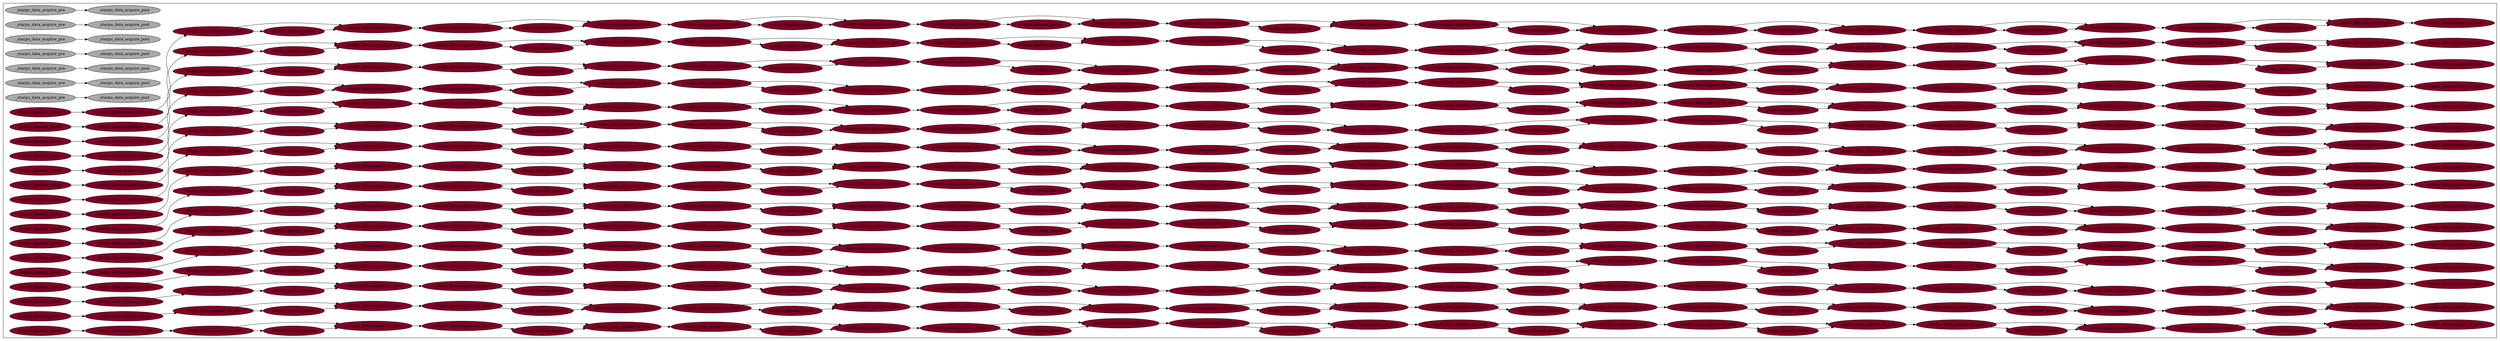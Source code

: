 digraph G {
	color=white
	rankdir=LR;
subgraph cluster_0 {
	color=black;
	 "task_7"->"task_6"
	 "task_7" [ style=filled, label="_starpu_data_acquire_pre", fillcolor="#aaaaaa"]
	 "task_6" [ style=filled, label="_starpu_data_acquire_post", fillcolor="#aaaaaa"]
	 "task_9"->"task_8"
	 "task_9" [ style=filled, label="_starpu_data_acquire_pre", fillcolor="#aaaaaa"]
	 "task_8" [ style=filled, label="_starpu_data_acquire_post", fillcolor="#aaaaaa"]
	 "task_11"->"task_10"
	 "task_11" [ style=filled, label="_starpu_data_acquire_pre", fillcolor="#aaaaaa"]
	 "task_10" [ style=filled, label="_starpu_data_acquire_post", fillcolor="#aaaaaa"]
	 "task_13"->"task_12"
	 "task_13" [ style=filled, label="_starpu_data_acquire_pre", fillcolor="#aaaaaa"]
	 "task_12" [ style=filled, label="_starpu_data_acquire_post", fillcolor="#aaaaaa"]
	 "task_15"->"task_14"
	 "task_15" [ style=filled, label="_starpu_data_acquire_pre", fillcolor="#aaaaaa"]
	 "task_14" [ style=filled, label="_starpu_data_acquire_post", fillcolor="#aaaaaa"]
	 "task_17"->"task_16"
	 "task_17" [ style=filled, label="_starpu_data_acquire_pre", fillcolor="#aaaaaa"]
	 "task_16" [ style=filled, label="_starpu_data_acquire_post", fillcolor="#aaaaaa"]
	 "task_19"->"task_18"
	 "task_19" [ style=filled, label="_starpu_data_acquire_pre", fillcolor="#aaaaaa"]
	 "task_18" [ style=filled, label="_starpu_data_acquire_post", fillcolor="#aaaaaa"]
	 "task_22"->"task_21"
	 "task_20"->"task_22"
	 "task_25"->"task_24"
	 "task_23"->"task_25"
	 "task_28"->"task_27"
	 "task_26"->"task_28"
	 "task_31"->"task_30"
	 "task_29"->"task_31"
	 "task_34"->"task_33"
	 "task_32"->"task_34"
	 "task_37"->"task_36"
	 "task_35"->"task_37"
	 "task_40"->"task_39"
	 "task_38"->"task_40"
	 "task_43"->"task_42"
	 "task_41"->"task_43"
	 "task_46"->"task_45"
	 "task_44"->"task_46"
	 "task_49"->"task_48"
	 "task_47"->"task_49"
	 "task_52"->"task_51"
	 "task_50"->"task_52"
	 "task_55"->"task_54"
	 "task_53"->"task_55"
	 "task_58"->"task_57"
	 "task_56"->"task_58"
	 "task_61"->"task_60"
	 "task_59"->"task_61"
	 "task_64"->"task_63"
	 "task_62"->"task_64"
	 "task_67"->"task_66"
	 "task_65"->"task_67"
	 "task_21" [ style=filled, label="_starpu_data_acquire_cb_post", fillcolor="/ylorrd9/9"]
	 "task_22" [ style=filled, label="_starpu_data_acquire_cb_pre", fillcolor="/ylorrd9/9"]
	 "task_20" [ style=filled, label="starpu_dgemm_gemm", fillcolor="/ylorrd9/9"]
	 "task_24" [ style=filled, label="_starpu_data_acquire_cb_post", fillcolor="/ylorrd9/9"]
	 "task_25" [ style=filled, label="_starpu_data_acquire_cb_pre", fillcolor="/ylorrd9/9"]
	 "task_23" [ style=filled, label="starpu_dgemm_gemm", fillcolor="/ylorrd9/9"]
	 "task_27" [ style=filled, label="_starpu_data_acquire_cb_post", fillcolor="/ylorrd9/9"]
	 "task_28" [ style=filled, label="_starpu_data_acquire_cb_pre", fillcolor="/ylorrd9/9"]
	 "task_26" [ style=filled, label="starpu_dgemm_gemm", fillcolor="/ylorrd9/9"]
	 "task_30" [ style=filled, label="_starpu_data_acquire_cb_post", fillcolor="/ylorrd9/9"]
	 "task_31" [ style=filled, label="_starpu_data_acquire_cb_pre", fillcolor="/ylorrd9/9"]
	 "task_29" [ style=filled, label="starpu_dgemm_gemm", fillcolor="/ylorrd9/9"]
	 "task_33" [ style=filled, label="_starpu_data_acquire_cb_post", fillcolor="/ylorrd9/9"]
	 "task_34" [ style=filled, label="_starpu_data_acquire_cb_pre", fillcolor="/ylorrd9/9"]
	 "task_32" [ style=filled, label="starpu_dgemm_gemm", fillcolor="/ylorrd9/9"]
	 "task_36" [ style=filled, label="_starpu_data_acquire_cb_post", fillcolor="/ylorrd9/9"]
	 "task_37" [ style=filled, label="_starpu_data_acquire_cb_pre", fillcolor="/ylorrd9/9"]
	 "task_35" [ style=filled, label="starpu_dgemm_gemm", fillcolor="/ylorrd9/9"]
	 "task_39" [ style=filled, label="_starpu_data_acquire_cb_post", fillcolor="/ylorrd9/9"]
	 "task_40" [ style=filled, label="_starpu_data_acquire_cb_pre", fillcolor="/ylorrd9/9"]
	 "task_38" [ style=filled, label="starpu_dgemm_gemm", fillcolor="/ylorrd9/9"]
	 "task_42" [ style=filled, label="_starpu_data_acquire_cb_post", fillcolor="/ylorrd9/9"]
	 "task_43" [ style=filled, label="_starpu_data_acquire_cb_pre", fillcolor="/ylorrd9/9"]
	 "task_41" [ style=filled, label="starpu_dgemm_gemm", fillcolor="/ylorrd9/9"]
	 "task_45" [ style=filled, label="_starpu_data_acquire_cb_post", fillcolor="/ylorrd9/9"]
	 "task_46" [ style=filled, label="_starpu_data_acquire_cb_pre", fillcolor="/ylorrd9/9"]
	 "task_44" [ style=filled, label="starpu_dgemm_gemm", fillcolor="/ylorrd9/9"]
	 "task_48" [ style=filled, label="_starpu_data_acquire_cb_post", fillcolor="/ylorrd9/9"]
	 "task_49" [ style=filled, label="_starpu_data_acquire_cb_pre", fillcolor="/ylorrd9/9"]
	 "task_47" [ style=filled, label="starpu_dgemm_gemm", fillcolor="/ylorrd9/9"]
	 "task_51" [ style=filled, label="_starpu_data_acquire_cb_post", fillcolor="/ylorrd9/9"]
	 "task_52" [ style=filled, label="_starpu_data_acquire_cb_pre", fillcolor="/ylorrd9/9"]
	 "task_50" [ style=filled, label="starpu_dgemm_gemm", fillcolor="/ylorrd9/9"]
	 "task_54" [ style=filled, label="_starpu_data_acquire_cb_post", fillcolor="/ylorrd9/9"]
	 "task_55" [ style=filled, label="_starpu_data_acquire_cb_pre", fillcolor="/ylorrd9/9"]
	 "task_53" [ style=filled, label="starpu_dgemm_gemm", fillcolor="/ylorrd9/9"]
	 "task_57" [ style=filled, label="_starpu_data_acquire_cb_post", fillcolor="/ylorrd9/9"]
	 "task_58" [ style=filled, label="_starpu_data_acquire_cb_pre", fillcolor="/ylorrd9/9"]
	 "task_56" [ style=filled, label="starpu_dgemm_gemm", fillcolor="/ylorrd9/9"]
	 "task_60" [ style=filled, label="_starpu_data_acquire_cb_post", fillcolor="/ylorrd9/9"]
	 "task_61" [ style=filled, label="_starpu_data_acquire_cb_pre", fillcolor="/ylorrd9/9"]
	 "task_59" [ style=filled, label="starpu_dgemm_gemm", fillcolor="/ylorrd9/9"]
	 "task_63" [ style=filled, label="_starpu_data_acquire_cb_post", fillcolor="/ylorrd9/9"]
	 "task_64" [ style=filled, label="_starpu_data_acquire_cb_pre", fillcolor="/ylorrd9/9"]
	 "task_62" [ style=filled, label="starpu_dgemm_gemm", fillcolor="/ylorrd9/9"]
	 "task_66" [ style=filled, label="_starpu_data_acquire_cb_post", fillcolor="/ylorrd9/9"]
	 "task_67" [ style=filled, label="_starpu_data_acquire_cb_pre", fillcolor="/ylorrd9/9"]
	 "task_65" [ style=filled, label="starpu_dgemm_gemm", fillcolor="/ylorrd9/9"]
	 "task_21"->"task_68"
	 "task_70"->"task_69"
	 "task_68"->"task_70"
	 "task_21"->"task_70"
	 "task_24"->"task_71"
	 "task_73"->"task_72"
	 "task_71"->"task_73"
	 "task_24"->"task_73"
	 "task_27"->"task_74"
	 "task_76"->"task_75"
	 "task_74"->"task_76"
	 "task_27"->"task_76"
	 "task_30"->"task_77"
	 "task_79"->"task_78"
	 "task_77"->"task_79"
	 "task_30"->"task_79"
	 "task_33"->"task_80"
	 "task_82"->"task_81"
	 "task_80"->"task_82"
	 "task_33"->"task_82"
	 "task_36"->"task_83"
	 "task_85"->"task_84"
	 "task_83"->"task_85"
	 "task_36"->"task_85"
	 "task_39"->"task_86"
	 "task_88"->"task_87"
	 "task_86"->"task_88"
	 "task_39"->"task_88"
	 "task_42"->"task_89"
	 "task_91"->"task_90"
	 "task_89"->"task_91"
	 "task_42"->"task_91"
	 "task_45"->"task_92"
	 "task_94"->"task_93"
	 "task_92"->"task_94"
	 "task_45"->"task_94"
	 "task_48"->"task_95"
	 "task_97"->"task_96"
	 "task_95"->"task_97"
	 "task_48"->"task_97"
	 "task_51"->"task_98"
	 "task_100"->"task_99"
	 "task_98"->"task_100"
	 "task_51"->"task_100"
	 "task_54"->"task_101"
	 "task_103"->"task_102"
	 "task_101"->"task_103"
	 "task_54"->"task_103"
	 "task_57"->"task_104"
	 "task_106"->"task_105"
	 "task_104"->"task_106"
	 "task_57"->"task_106"
	 "task_60"->"task_107"
	 "task_109"->"task_108"
	 "task_107"->"task_109"
	 "task_60"->"task_109"
	 "task_63"->"task_110"
	 "task_112"->"task_111"
	 "task_110"->"task_112"
	 "task_63"->"task_112"
	 "task_66"->"task_113"
	 "task_115"->"task_114"
	 "task_113"->"task_115"
	 "task_66"->"task_115"
	 "task_69" [ style=filled, label="_starpu_data_acquire_cb_post", fillcolor="/ylorrd9/9"]
	 "task_70" [ style=filled, label="_starpu_data_acquire_cb_pre", fillcolor="/ylorrd9/9"]
	 "task_68" [ style=filled, label="starpu_dgemm_gemm", fillcolor="/ylorrd9/9"]
	 "task_72" [ style=filled, label="_starpu_data_acquire_cb_post", fillcolor="/ylorrd9/9"]
	 "task_73" [ style=filled, label="_starpu_data_acquire_cb_pre", fillcolor="/ylorrd9/9"]
	 "task_71" [ style=filled, label="starpu_dgemm_gemm", fillcolor="/ylorrd9/9"]
	 "task_75" [ style=filled, label="_starpu_data_acquire_cb_post", fillcolor="/ylorrd9/9"]
	 "task_76" [ style=filled, label="_starpu_data_acquire_cb_pre", fillcolor="/ylorrd9/9"]
	 "task_74" [ style=filled, label="starpu_dgemm_gemm", fillcolor="/ylorrd9/9"]
	 "task_78" [ style=filled, label="_starpu_data_acquire_cb_post", fillcolor="/ylorrd9/9"]
	 "task_79" [ style=filled, label="_starpu_data_acquire_cb_pre", fillcolor="/ylorrd9/9"]
	 "task_77" [ style=filled, label="starpu_dgemm_gemm", fillcolor="/ylorrd9/9"]
	 "task_81" [ style=filled, label="_starpu_data_acquire_cb_post", fillcolor="/ylorrd9/9"]
	 "task_82" [ style=filled, label="_starpu_data_acquire_cb_pre", fillcolor="/ylorrd9/9"]
	 "task_80" [ style=filled, label="starpu_dgemm_gemm", fillcolor="/ylorrd9/9"]
	 "task_84" [ style=filled, label="_starpu_data_acquire_cb_post", fillcolor="/ylorrd9/9"]
	 "task_85" [ style=filled, label="_starpu_data_acquire_cb_pre", fillcolor="/ylorrd9/9"]
	 "task_83" [ style=filled, label="starpu_dgemm_gemm", fillcolor="/ylorrd9/9"]
	 "task_87" [ style=filled, label="_starpu_data_acquire_cb_post", fillcolor="/ylorrd9/9"]
	 "task_88" [ style=filled, label="_starpu_data_acquire_cb_pre", fillcolor="/ylorrd9/9"]
	 "task_86" [ style=filled, label="starpu_dgemm_gemm", fillcolor="/ylorrd9/9"]
	 "task_90" [ style=filled, label="_starpu_data_acquire_cb_post", fillcolor="/ylorrd9/9"]
	 "task_91" [ style=filled, label="_starpu_data_acquire_cb_pre", fillcolor="/ylorrd9/9"]
	 "task_89" [ style=filled, label="starpu_dgemm_gemm", fillcolor="/ylorrd9/9"]
	 "task_93" [ style=filled, label="_starpu_data_acquire_cb_post", fillcolor="/ylorrd9/9"]
	 "task_94" [ style=filled, label="_starpu_data_acquire_cb_pre", fillcolor="/ylorrd9/9"]
	 "task_92" [ style=filled, label="starpu_dgemm_gemm", fillcolor="/ylorrd9/9"]
	 "task_96" [ style=filled, label="_starpu_data_acquire_cb_post", fillcolor="/ylorrd9/9"]
	 "task_97" [ style=filled, label="_starpu_data_acquire_cb_pre", fillcolor="/ylorrd9/9"]
	 "task_95" [ style=filled, label="starpu_dgemm_gemm", fillcolor="/ylorrd9/9"]
	 "task_99" [ style=filled, label="_starpu_data_acquire_cb_post", fillcolor="/ylorrd9/9"]
	 "task_100" [ style=filled, label="_starpu_data_acquire_cb_pre", fillcolor="/ylorrd9/9"]
	 "task_98" [ style=filled, label="starpu_dgemm_gemm", fillcolor="/ylorrd9/9"]
	 "task_102" [ style=filled, label="_starpu_data_acquire_cb_post", fillcolor="/ylorrd9/9"]
	 "task_103" [ style=filled, label="_starpu_data_acquire_cb_pre", fillcolor="/ylorrd9/9"]
	 "task_101" [ style=filled, label="starpu_dgemm_gemm", fillcolor="/ylorrd9/9"]
	 "task_105" [ style=filled, label="_starpu_data_acquire_cb_post", fillcolor="/ylorrd9/9"]
	 "task_106" [ style=filled, label="_starpu_data_acquire_cb_pre", fillcolor="/ylorrd9/9"]
	 "task_104" [ style=filled, label="starpu_dgemm_gemm", fillcolor="/ylorrd9/9"]
	 "task_108" [ style=filled, label="_starpu_data_acquire_cb_post", fillcolor="/ylorrd9/9"]
	 "task_109" [ style=filled, label="_starpu_data_acquire_cb_pre", fillcolor="/ylorrd9/9"]
	 "task_107" [ style=filled, label="starpu_dgemm_gemm", fillcolor="/ylorrd9/9"]
	 "task_111" [ style=filled, label="_starpu_data_acquire_cb_post", fillcolor="/ylorrd9/9"]
	 "task_112" [ style=filled, label="_starpu_data_acquire_cb_pre", fillcolor="/ylorrd9/9"]
	 "task_110" [ style=filled, label="starpu_dgemm_gemm", fillcolor="/ylorrd9/9"]
	 "task_114" [ style=filled, label="_starpu_data_acquire_cb_post", fillcolor="/ylorrd9/9"]
	 "task_115" [ style=filled, label="_starpu_data_acquire_cb_pre", fillcolor="/ylorrd9/9"]
	 "task_113" [ style=filled, label="starpu_dgemm_gemm", fillcolor="/ylorrd9/9"]
	 "task_69"->"task_116"
	 "task_118"->"task_117"
	 "task_116"->"task_118"
	 "task_69"->"task_118"
	 "task_72"->"task_119"
	 "task_121"->"task_120"
	 "task_119"->"task_121"
	 "task_72"->"task_121"
	 "task_75"->"task_122"
	 "task_124"->"task_123"
	 "task_122"->"task_124"
	 "task_75"->"task_124"
	 "task_78"->"task_125"
	 "task_127"->"task_126"
	 "task_125"->"task_127"
	 "task_78"->"task_127"
	 "task_81"->"task_128"
	 "task_130"->"task_129"
	 "task_128"->"task_130"
	 "task_81"->"task_130"
	 "task_84"->"task_131"
	 "task_133"->"task_132"
	 "task_131"->"task_133"
	 "task_84"->"task_133"
	 "task_87"->"task_134"
	 "task_136"->"task_135"
	 "task_134"->"task_136"
	 "task_87"->"task_136"
	 "task_90"->"task_137"
	 "task_139"->"task_138"
	 "task_137"->"task_139"
	 "task_90"->"task_139"
	 "task_93"->"task_140"
	 "task_142"->"task_141"
	 "task_140"->"task_142"
	 "task_93"->"task_142"
	 "task_96"->"task_143"
	 "task_145"->"task_144"
	 "task_143"->"task_145"
	 "task_96"->"task_145"
	 "task_99"->"task_146"
	 "task_148"->"task_147"
	 "task_146"->"task_148"
	 "task_99"->"task_148"
	 "task_102"->"task_149"
	 "task_151"->"task_150"
	 "task_149"->"task_151"
	 "task_102"->"task_151"
	 "task_105"->"task_152"
	 "task_154"->"task_153"
	 "task_152"->"task_154"
	 "task_105"->"task_154"
	 "task_108"->"task_155"
	 "task_157"->"task_156"
	 "task_155"->"task_157"
	 "task_108"->"task_157"
	 "task_111"->"task_158"
	 "task_160"->"task_159"
	 "task_158"->"task_160"
	 "task_111"->"task_160"
	 "task_114"->"task_161"
	 "task_163"->"task_162"
	 "task_161"->"task_163"
	 "task_114"->"task_163"
	 "task_117" [ style=filled, label="_starpu_data_acquire_cb_post", fillcolor="/ylorrd9/9"]
	 "task_118" [ style=filled, label="_starpu_data_acquire_cb_pre", fillcolor="/ylorrd9/9"]
	 "task_116" [ style=filled, label="starpu_dgemm_gemm", fillcolor="/ylorrd9/9"]
	 "task_120" [ style=filled, label="_starpu_data_acquire_cb_post", fillcolor="/ylorrd9/9"]
	 "task_121" [ style=filled, label="_starpu_data_acquire_cb_pre", fillcolor="/ylorrd9/9"]
	 "task_119" [ style=filled, label="starpu_dgemm_gemm", fillcolor="/ylorrd9/9"]
	 "task_123" [ style=filled, label="_starpu_data_acquire_cb_post", fillcolor="/ylorrd9/9"]
	 "task_124" [ style=filled, label="_starpu_data_acquire_cb_pre", fillcolor="/ylorrd9/9"]
	 "task_122" [ style=filled, label="starpu_dgemm_gemm", fillcolor="/ylorrd9/9"]
	 "task_126" [ style=filled, label="_starpu_data_acquire_cb_post", fillcolor="/ylorrd9/9"]
	 "task_127" [ style=filled, label="_starpu_data_acquire_cb_pre", fillcolor="/ylorrd9/9"]
	 "task_125" [ style=filled, label="starpu_dgemm_gemm", fillcolor="/ylorrd9/9"]
	 "task_129" [ style=filled, label="_starpu_data_acquire_cb_post", fillcolor="/ylorrd9/9"]
	 "task_130" [ style=filled, label="_starpu_data_acquire_cb_pre", fillcolor="/ylorrd9/9"]
	 "task_128" [ style=filled, label="starpu_dgemm_gemm", fillcolor="/ylorrd9/9"]
	 "task_132" [ style=filled, label="_starpu_data_acquire_cb_post", fillcolor="/ylorrd9/9"]
	 "task_133" [ style=filled, label="_starpu_data_acquire_cb_pre", fillcolor="/ylorrd9/9"]
	 "task_131" [ style=filled, label="starpu_dgemm_gemm", fillcolor="/ylorrd9/9"]
	 "task_135" [ style=filled, label="_starpu_data_acquire_cb_post", fillcolor="/ylorrd9/9"]
	 "task_136" [ style=filled, label="_starpu_data_acquire_cb_pre", fillcolor="/ylorrd9/9"]
	 "task_134" [ style=filled, label="starpu_dgemm_gemm", fillcolor="/ylorrd9/9"]
	 "task_138" [ style=filled, label="_starpu_data_acquire_cb_post", fillcolor="/ylorrd9/9"]
	 "task_139" [ style=filled, label="_starpu_data_acquire_cb_pre", fillcolor="/ylorrd9/9"]
	 "task_137" [ style=filled, label="starpu_dgemm_gemm", fillcolor="/ylorrd9/9"]
	 "task_141" [ style=filled, label="_starpu_data_acquire_cb_post", fillcolor="/ylorrd9/9"]
	 "task_142" [ style=filled, label="_starpu_data_acquire_cb_pre", fillcolor="/ylorrd9/9"]
	 "task_140" [ style=filled, label="starpu_dgemm_gemm", fillcolor="/ylorrd9/9"]
	 "task_144" [ style=filled, label="_starpu_data_acquire_cb_post", fillcolor="/ylorrd9/9"]
	 "task_145" [ style=filled, label="_starpu_data_acquire_cb_pre", fillcolor="/ylorrd9/9"]
	 "task_143" [ style=filled, label="starpu_dgemm_gemm", fillcolor="/ylorrd9/9"]
	 "task_147" [ style=filled, label="_starpu_data_acquire_cb_post", fillcolor="/ylorrd9/9"]
	 "task_148" [ style=filled, label="_starpu_data_acquire_cb_pre", fillcolor="/ylorrd9/9"]
	 "task_146" [ style=filled, label="starpu_dgemm_gemm", fillcolor="/ylorrd9/9"]
	 "task_150" [ style=filled, label="_starpu_data_acquire_cb_post", fillcolor="/ylorrd9/9"]
	 "task_151" [ style=filled, label="_starpu_data_acquire_cb_pre", fillcolor="/ylorrd9/9"]
	 "task_149" [ style=filled, label="starpu_dgemm_gemm", fillcolor="/ylorrd9/9"]
	 "task_153" [ style=filled, label="_starpu_data_acquire_cb_post", fillcolor="/ylorrd9/9"]
	 "task_154" [ style=filled, label="_starpu_data_acquire_cb_pre", fillcolor="/ylorrd9/9"]
	 "task_152" [ style=filled, label="starpu_dgemm_gemm", fillcolor="/ylorrd9/9"]
	 "task_156" [ style=filled, label="_starpu_data_acquire_cb_post", fillcolor="/ylorrd9/9"]
	 "task_157" [ style=filled, label="_starpu_data_acquire_cb_pre", fillcolor="/ylorrd9/9"]
	 "task_155" [ style=filled, label="starpu_dgemm_gemm", fillcolor="/ylorrd9/9"]
	 "task_159" [ style=filled, label="_starpu_data_acquire_cb_post", fillcolor="/ylorrd9/9"]
	 "task_160" [ style=filled, label="_starpu_data_acquire_cb_pre", fillcolor="/ylorrd9/9"]
	 "task_158" [ style=filled, label="starpu_dgemm_gemm", fillcolor="/ylorrd9/9"]
	 "task_162" [ style=filled, label="_starpu_data_acquire_cb_post", fillcolor="/ylorrd9/9"]
	 "task_163" [ style=filled, label="_starpu_data_acquire_cb_pre", fillcolor="/ylorrd9/9"]
	 "task_161" [ style=filled, label="starpu_dgemm_gemm", fillcolor="/ylorrd9/9"]
	 "task_117"->"task_164"
	 "task_166"->"task_165"
	 "task_164"->"task_166"
	 "task_117"->"task_166"
	 "task_120"->"task_167"
	 "task_169"->"task_168"
	 "task_167"->"task_169"
	 "task_120"->"task_169"
	 "task_123"->"task_170"
	 "task_172"->"task_171"
	 "task_170"->"task_172"
	 "task_123"->"task_172"
	 "task_126"->"task_173"
	 "task_175"->"task_174"
	 "task_173"->"task_175"
	 "task_126"->"task_175"
	 "task_129"->"task_176"
	 "task_178"->"task_177"
	 "task_176"->"task_178"
	 "task_129"->"task_178"
	 "task_132"->"task_179"
	 "task_181"->"task_180"
	 "task_179"->"task_181"
	 "task_132"->"task_181"
	 "task_135"->"task_182"
	 "task_184"->"task_183"
	 "task_182"->"task_184"
	 "task_135"->"task_184"
	 "task_138"->"task_185"
	 "task_187"->"task_186"
	 "task_185"->"task_187"
	 "task_138"->"task_187"
	 "task_141"->"task_188"
	 "task_190"->"task_189"
	 "task_188"->"task_190"
	 "task_141"->"task_190"
	 "task_144"->"task_191"
	 "task_193"->"task_192"
	 "task_191"->"task_193"
	 "task_144"->"task_193"
	 "task_147"->"task_194"
	 "task_196"->"task_195"
	 "task_194"->"task_196"
	 "task_147"->"task_196"
	 "task_150"->"task_197"
	 "task_199"->"task_198"
	 "task_197"->"task_199"
	 "task_150"->"task_199"
	 "task_153"->"task_200"
	 "task_202"->"task_201"
	 "task_200"->"task_202"
	 "task_153"->"task_202"
	 "task_156"->"task_203"
	 "task_205"->"task_204"
	 "task_203"->"task_205"
	 "task_156"->"task_205"
	 "task_159"->"task_206"
	 "task_208"->"task_207"
	 "task_206"->"task_208"
	 "task_159"->"task_208"
	 "task_162"->"task_209"
	 "task_211"->"task_210"
	 "task_209"->"task_211"
	 "task_162"->"task_211"
	 "task_165" [ style=filled, label="_starpu_data_acquire_cb_post", fillcolor="/ylorrd9/9"]
	 "task_166" [ style=filled, label="_starpu_data_acquire_cb_pre", fillcolor="/ylorrd9/9"]
	 "task_164" [ style=filled, label="starpu_dgemm_gemm", fillcolor="/ylorrd9/9"]
	 "task_168" [ style=filled, label="_starpu_data_acquire_cb_post", fillcolor="/ylorrd9/9"]
	 "task_169" [ style=filled, label="_starpu_data_acquire_cb_pre", fillcolor="/ylorrd9/9"]
	 "task_167" [ style=filled, label="starpu_dgemm_gemm", fillcolor="/ylorrd9/9"]
	 "task_171" [ style=filled, label="_starpu_data_acquire_cb_post", fillcolor="/ylorrd9/9"]
	 "task_172" [ style=filled, label="_starpu_data_acquire_cb_pre", fillcolor="/ylorrd9/9"]
	 "task_170" [ style=filled, label="starpu_dgemm_gemm", fillcolor="/ylorrd9/9"]
	 "task_174" [ style=filled, label="_starpu_data_acquire_cb_post", fillcolor="/ylorrd9/9"]
	 "task_175" [ style=filled, label="_starpu_data_acquire_cb_pre", fillcolor="/ylorrd9/9"]
	 "task_173" [ style=filled, label="starpu_dgemm_gemm", fillcolor="/ylorrd9/9"]
	 "task_177" [ style=filled, label="_starpu_data_acquire_cb_post", fillcolor="/ylorrd9/9"]
	 "task_178" [ style=filled, label="_starpu_data_acquire_cb_pre", fillcolor="/ylorrd9/9"]
	 "task_176" [ style=filled, label="starpu_dgemm_gemm", fillcolor="/ylorrd9/9"]
	 "task_180" [ style=filled, label="_starpu_data_acquire_cb_post", fillcolor="/ylorrd9/9"]
	 "task_181" [ style=filled, label="_starpu_data_acquire_cb_pre", fillcolor="/ylorrd9/9"]
	 "task_179" [ style=filled, label="starpu_dgemm_gemm", fillcolor="/ylorrd9/9"]
	 "task_183" [ style=filled, label="_starpu_data_acquire_cb_post", fillcolor="/ylorrd9/9"]
	 "task_184" [ style=filled, label="_starpu_data_acquire_cb_pre", fillcolor="/ylorrd9/9"]
	 "task_182" [ style=filled, label="starpu_dgemm_gemm", fillcolor="/ylorrd9/9"]
	 "task_186" [ style=filled, label="_starpu_data_acquire_cb_post", fillcolor="/ylorrd9/9"]
	 "task_187" [ style=filled, label="_starpu_data_acquire_cb_pre", fillcolor="/ylorrd9/9"]
	 "task_185" [ style=filled, label="starpu_dgemm_gemm", fillcolor="/ylorrd9/9"]
	 "task_189" [ style=filled, label="_starpu_data_acquire_cb_post", fillcolor="/ylorrd9/9"]
	 "task_190" [ style=filled, label="_starpu_data_acquire_cb_pre", fillcolor="/ylorrd9/9"]
	 "task_188" [ style=filled, label="starpu_dgemm_gemm", fillcolor="/ylorrd9/9"]
	 "task_192" [ style=filled, label="_starpu_data_acquire_cb_post", fillcolor="/ylorrd9/9"]
	 "task_193" [ style=filled, label="_starpu_data_acquire_cb_pre", fillcolor="/ylorrd9/9"]
	 "task_191" [ style=filled, label="starpu_dgemm_gemm", fillcolor="/ylorrd9/9"]
	 "task_195" [ style=filled, label="_starpu_data_acquire_cb_post", fillcolor="/ylorrd9/9"]
	 "task_196" [ style=filled, label="_starpu_data_acquire_cb_pre", fillcolor="/ylorrd9/9"]
	 "task_194" [ style=filled, label="starpu_dgemm_gemm", fillcolor="/ylorrd9/9"]
	 "task_198" [ style=filled, label="_starpu_data_acquire_cb_post", fillcolor="/ylorrd9/9"]
	 "task_199" [ style=filled, label="_starpu_data_acquire_cb_pre", fillcolor="/ylorrd9/9"]
	 "task_197" [ style=filled, label="starpu_dgemm_gemm", fillcolor="/ylorrd9/9"]
	 "task_201" [ style=filled, label="_starpu_data_acquire_cb_post", fillcolor="/ylorrd9/9"]
	 "task_202" [ style=filled, label="_starpu_data_acquire_cb_pre", fillcolor="/ylorrd9/9"]
	 "task_200" [ style=filled, label="starpu_dgemm_gemm", fillcolor="/ylorrd9/9"]
	 "task_204" [ style=filled, label="_starpu_data_acquire_cb_post", fillcolor="/ylorrd9/9"]
	 "task_205" [ style=filled, label="_starpu_data_acquire_cb_pre", fillcolor="/ylorrd9/9"]
	 "task_203" [ style=filled, label="starpu_dgemm_gemm", fillcolor="/ylorrd9/9"]
	 "task_207" [ style=filled, label="_starpu_data_acquire_cb_post", fillcolor="/ylorrd9/9"]
	 "task_208" [ style=filled, label="_starpu_data_acquire_cb_pre", fillcolor="/ylorrd9/9"]
	 "task_206" [ style=filled, label="starpu_dgemm_gemm", fillcolor="/ylorrd9/9"]
	 "task_210" [ style=filled, label="_starpu_data_acquire_cb_post", fillcolor="/ylorrd9/9"]
	 "task_211" [ style=filled, label="_starpu_data_acquire_cb_pre", fillcolor="/ylorrd9/9"]
	 "task_209" [ style=filled, label="starpu_dgemm_gemm", fillcolor="/ylorrd9/9"]
	 "task_165"->"task_212"
	 "task_214"->"task_213"
	 "task_212"->"task_214"
	 "task_165"->"task_214"
	 "task_168"->"task_215"
	 "task_217"->"task_216"
	 "task_215"->"task_217"
	 "task_168"->"task_217"
	 "task_171"->"task_218"
	 "task_220"->"task_219"
	 "task_218"->"task_220"
	 "task_171"->"task_220"
	 "task_174"->"task_221"
	 "task_223"->"task_222"
	 "task_221"->"task_223"
	 "task_174"->"task_223"
	 "task_177"->"task_224"
	 "task_226"->"task_225"
	 "task_224"->"task_226"
	 "task_177"->"task_226"
	 "task_180"->"task_227"
	 "task_229"->"task_228"
	 "task_227"->"task_229"
	 "task_180"->"task_229"
	 "task_183"->"task_230"
	 "task_232"->"task_231"
	 "task_230"->"task_232"
	 "task_183"->"task_232"
	 "task_186"->"task_233"
	 "task_235"->"task_234"
	 "task_233"->"task_235"
	 "task_186"->"task_235"
	 "task_189"->"task_236"
	 "task_238"->"task_237"
	 "task_236"->"task_238"
	 "task_189"->"task_238"
	 "task_192"->"task_239"
	 "task_241"->"task_240"
	 "task_239"->"task_241"
	 "task_192"->"task_241"
	 "task_195"->"task_242"
	 "task_244"->"task_243"
	 "task_242"->"task_244"
	 "task_195"->"task_244"
	 "task_198"->"task_245"
	 "task_247"->"task_246"
	 "task_245"->"task_247"
	 "task_198"->"task_247"
	 "task_201"->"task_248"
	 "task_250"->"task_249"
	 "task_248"->"task_250"
	 "task_201"->"task_250"
	 "task_204"->"task_251"
	 "task_253"->"task_252"
	 "task_251"->"task_253"
	 "task_204"->"task_253"
	 "task_207"->"task_254"
	 "task_256"->"task_255"
	 "task_254"->"task_256"
	 "task_207"->"task_256"
	 "task_210"->"task_257"
	 "task_259"->"task_258"
	 "task_257"->"task_259"
	 "task_210"->"task_259"
	 "task_213" [ style=filled, label="_starpu_data_acquire_cb_post", fillcolor="/ylorrd9/9"]
	 "task_214" [ style=filled, label="_starpu_data_acquire_cb_pre", fillcolor="/ylorrd9/9"]
	 "task_212" [ style=filled, label="starpu_dgemm_gemm", fillcolor="/ylorrd9/9"]
	 "task_216" [ style=filled, label="_starpu_data_acquire_cb_post", fillcolor="/ylorrd9/9"]
	 "task_217" [ style=filled, label="_starpu_data_acquire_cb_pre", fillcolor="/ylorrd9/9"]
	 "task_215" [ style=filled, label="starpu_dgemm_gemm", fillcolor="/ylorrd9/9"]
	 "task_219" [ style=filled, label="_starpu_data_acquire_cb_post", fillcolor="/ylorrd9/9"]
	 "task_220" [ style=filled, label="_starpu_data_acquire_cb_pre", fillcolor="/ylorrd9/9"]
	 "task_218" [ style=filled, label="starpu_dgemm_gemm", fillcolor="/ylorrd9/9"]
	 "task_222" [ style=filled, label="_starpu_data_acquire_cb_post", fillcolor="/ylorrd9/9"]
	 "task_223" [ style=filled, label="_starpu_data_acquire_cb_pre", fillcolor="/ylorrd9/9"]
	 "task_221" [ style=filled, label="starpu_dgemm_gemm", fillcolor="/ylorrd9/9"]
	 "task_225" [ style=filled, label="_starpu_data_acquire_cb_post", fillcolor="/ylorrd9/9"]
	 "task_226" [ style=filled, label="_starpu_data_acquire_cb_pre", fillcolor="/ylorrd9/9"]
	 "task_224" [ style=filled, label="starpu_dgemm_gemm", fillcolor="/ylorrd9/9"]
	 "task_228" [ style=filled, label="_starpu_data_acquire_cb_post", fillcolor="/ylorrd9/9"]
	 "task_229" [ style=filled, label="_starpu_data_acquire_cb_pre", fillcolor="/ylorrd9/9"]
	 "task_227" [ style=filled, label="starpu_dgemm_gemm", fillcolor="/ylorrd9/9"]
	 "task_231" [ style=filled, label="_starpu_data_acquire_cb_post", fillcolor="/ylorrd9/9"]
	 "task_232" [ style=filled, label="_starpu_data_acquire_cb_pre", fillcolor="/ylorrd9/9"]
	 "task_230" [ style=filled, label="starpu_dgemm_gemm", fillcolor="/ylorrd9/9"]
	 "task_234" [ style=filled, label="_starpu_data_acquire_cb_post", fillcolor="/ylorrd9/9"]
	 "task_235" [ style=filled, label="_starpu_data_acquire_cb_pre", fillcolor="/ylorrd9/9"]
	 "task_233" [ style=filled, label="starpu_dgemm_gemm", fillcolor="/ylorrd9/9"]
	 "task_237" [ style=filled, label="_starpu_data_acquire_cb_post", fillcolor="/ylorrd9/9"]
	 "task_238" [ style=filled, label="_starpu_data_acquire_cb_pre", fillcolor="/ylorrd9/9"]
	 "task_236" [ style=filled, label="starpu_dgemm_gemm", fillcolor="/ylorrd9/9"]
	 "task_240" [ style=filled, label="_starpu_data_acquire_cb_post", fillcolor="/ylorrd9/9"]
	 "task_241" [ style=filled, label="_starpu_data_acquire_cb_pre", fillcolor="/ylorrd9/9"]
	 "task_239" [ style=filled, label="starpu_dgemm_gemm", fillcolor="/ylorrd9/9"]
	 "task_243" [ style=filled, label="_starpu_data_acquire_cb_post", fillcolor="/ylorrd9/9"]
	 "task_244" [ style=filled, label="_starpu_data_acquire_cb_pre", fillcolor="/ylorrd9/9"]
	 "task_242" [ style=filled, label="starpu_dgemm_gemm", fillcolor="/ylorrd9/9"]
	 "task_246" [ style=filled, label="_starpu_data_acquire_cb_post", fillcolor="/ylorrd9/9"]
	 "task_247" [ style=filled, label="_starpu_data_acquire_cb_pre", fillcolor="/ylorrd9/9"]
	 "task_245" [ style=filled, label="starpu_dgemm_gemm", fillcolor="/ylorrd9/9"]
	 "task_249" [ style=filled, label="_starpu_data_acquire_cb_post", fillcolor="/ylorrd9/9"]
	 "task_250" [ style=filled, label="_starpu_data_acquire_cb_pre", fillcolor="/ylorrd9/9"]
	 "task_248" [ style=filled, label="starpu_dgemm_gemm", fillcolor="/ylorrd9/9"]
	 "task_252" [ style=filled, label="_starpu_data_acquire_cb_post", fillcolor="/ylorrd9/9"]
	 "task_253" [ style=filled, label="_starpu_data_acquire_cb_pre", fillcolor="/ylorrd9/9"]
	 "task_251" [ style=filled, label="starpu_dgemm_gemm", fillcolor="/ylorrd9/9"]
	 "task_255" [ style=filled, label="_starpu_data_acquire_cb_post", fillcolor="/ylorrd9/9"]
	 "task_256" [ style=filled, label="_starpu_data_acquire_cb_pre", fillcolor="/ylorrd9/9"]
	 "task_254" [ style=filled, label="starpu_dgemm_gemm", fillcolor="/ylorrd9/9"]
	 "task_258" [ style=filled, label="_starpu_data_acquire_cb_post", fillcolor="/ylorrd9/9"]
	 "task_259" [ style=filled, label="_starpu_data_acquire_cb_pre", fillcolor="/ylorrd9/9"]
	 "task_257" [ style=filled, label="starpu_dgemm_gemm", fillcolor="/ylorrd9/9"]
	 "task_213"->"task_260"
	 "task_262"->"task_261"
	 "task_260"->"task_262"
	 "task_213"->"task_262"
	 "task_216"->"task_263"
	 "task_265"->"task_264"
	 "task_263"->"task_265"
	 "task_216"->"task_265"
	 "task_219"->"task_266"
	 "task_268"->"task_267"
	 "task_266"->"task_268"
	 "task_219"->"task_268"
	 "task_222"->"task_269"
	 "task_271"->"task_270"
	 "task_269"->"task_271"
	 "task_222"->"task_271"
	 "task_225"->"task_272"
	 "task_274"->"task_273"
	 "task_272"->"task_274"
	 "task_225"->"task_274"
	 "task_228"->"task_275"
	 "task_277"->"task_276"
	 "task_275"->"task_277"
	 "task_228"->"task_277"
	 "task_231"->"task_278"
	 "task_280"->"task_279"
	 "task_278"->"task_280"
	 "task_231"->"task_280"
	 "task_234"->"task_281"
	 "task_283"->"task_282"
	 "task_281"->"task_283"
	 "task_234"->"task_283"
	 "task_237"->"task_284"
	 "task_286"->"task_285"
	 "task_284"->"task_286"
	 "task_237"->"task_286"
	 "task_240"->"task_287"
	 "task_289"->"task_288"
	 "task_287"->"task_289"
	 "task_240"->"task_289"
	 "task_243"->"task_290"
	 "task_292"->"task_291"
	 "task_290"->"task_292"
	 "task_243"->"task_292"
	 "task_246"->"task_293"
	 "task_295"->"task_294"
	 "task_293"->"task_295"
	 "task_246"->"task_295"
	 "task_249"->"task_296"
	 "task_298"->"task_297"
	 "task_296"->"task_298"
	 "task_249"->"task_298"
	 "task_252"->"task_299"
	 "task_301"->"task_300"
	 "task_299"->"task_301"
	 "task_252"->"task_301"
	 "task_255"->"task_302"
	 "task_304"->"task_303"
	 "task_302"->"task_304"
	 "task_255"->"task_304"
	 "task_258"->"task_305"
	 "task_307"->"task_306"
	 "task_305"->"task_307"
	 "task_258"->"task_307"
	 "task_261" [ style=filled, label="_starpu_data_acquire_cb_post", fillcolor="/ylorrd9/9"]
	 "task_262" [ style=filled, label="_starpu_data_acquire_cb_pre", fillcolor="/ylorrd9/9"]
	 "task_260" [ style=filled, label="starpu_dgemm_gemm", fillcolor="/ylorrd9/9"]
	 "task_264" [ style=filled, label="_starpu_data_acquire_cb_post", fillcolor="/ylorrd9/9"]
	 "task_265" [ style=filled, label="_starpu_data_acquire_cb_pre", fillcolor="/ylorrd9/9"]
	 "task_263" [ style=filled, label="starpu_dgemm_gemm", fillcolor="/ylorrd9/9"]
	 "task_267" [ style=filled, label="_starpu_data_acquire_cb_post", fillcolor="/ylorrd9/9"]
	 "task_268" [ style=filled, label="_starpu_data_acquire_cb_pre", fillcolor="/ylorrd9/9"]
	 "task_266" [ style=filled, label="starpu_dgemm_gemm", fillcolor="/ylorrd9/9"]
	 "task_270" [ style=filled, label="_starpu_data_acquire_cb_post", fillcolor="/ylorrd9/9"]
	 "task_271" [ style=filled, label="_starpu_data_acquire_cb_pre", fillcolor="/ylorrd9/9"]
	 "task_269" [ style=filled, label="starpu_dgemm_gemm", fillcolor="/ylorrd9/9"]
	 "task_273" [ style=filled, label="_starpu_data_acquire_cb_post", fillcolor="/ylorrd9/9"]
	 "task_274" [ style=filled, label="_starpu_data_acquire_cb_pre", fillcolor="/ylorrd9/9"]
	 "task_272" [ style=filled, label="starpu_dgemm_gemm", fillcolor="/ylorrd9/9"]
	 "task_276" [ style=filled, label="_starpu_data_acquire_cb_post", fillcolor="/ylorrd9/9"]
	 "task_277" [ style=filled, label="_starpu_data_acquire_cb_pre", fillcolor="/ylorrd9/9"]
	 "task_275" [ style=filled, label="starpu_dgemm_gemm", fillcolor="/ylorrd9/9"]
	 "task_279" [ style=filled, label="_starpu_data_acquire_cb_post", fillcolor="/ylorrd9/9"]
	 "task_280" [ style=filled, label="_starpu_data_acquire_cb_pre", fillcolor="/ylorrd9/9"]
	 "task_278" [ style=filled, label="starpu_dgemm_gemm", fillcolor="/ylorrd9/9"]
	 "task_282" [ style=filled, label="_starpu_data_acquire_cb_post", fillcolor="/ylorrd9/9"]
	 "task_283" [ style=filled, label="_starpu_data_acquire_cb_pre", fillcolor="/ylorrd9/9"]
	 "task_281" [ style=filled, label="starpu_dgemm_gemm", fillcolor="/ylorrd9/9"]
	 "task_285" [ style=filled, label="_starpu_data_acquire_cb_post", fillcolor="/ylorrd9/9"]
	 "task_286" [ style=filled, label="_starpu_data_acquire_cb_pre", fillcolor="/ylorrd9/9"]
	 "task_284" [ style=filled, label="starpu_dgemm_gemm", fillcolor="/ylorrd9/9"]
	 "task_288" [ style=filled, label="_starpu_data_acquire_cb_post", fillcolor="/ylorrd9/9"]
	 "task_289" [ style=filled, label="_starpu_data_acquire_cb_pre", fillcolor="/ylorrd9/9"]
	 "task_287" [ style=filled, label="starpu_dgemm_gemm", fillcolor="/ylorrd9/9"]
	 "task_291" [ style=filled, label="_starpu_data_acquire_cb_post", fillcolor="/ylorrd9/9"]
	 "task_292" [ style=filled, label="_starpu_data_acquire_cb_pre", fillcolor="/ylorrd9/9"]
	 "task_290" [ style=filled, label="starpu_dgemm_gemm", fillcolor="/ylorrd9/9"]
	 "task_294" [ style=filled, label="_starpu_data_acquire_cb_post", fillcolor="/ylorrd9/9"]
	 "task_295" [ style=filled, label="_starpu_data_acquire_cb_pre", fillcolor="/ylorrd9/9"]
	 "task_293" [ style=filled, label="starpu_dgemm_gemm", fillcolor="/ylorrd9/9"]
	 "task_297" [ style=filled, label="_starpu_data_acquire_cb_post", fillcolor="/ylorrd9/9"]
	 "task_298" [ style=filled, label="_starpu_data_acquire_cb_pre", fillcolor="/ylorrd9/9"]
	 "task_296" [ style=filled, label="starpu_dgemm_gemm", fillcolor="/ylorrd9/9"]
	 "task_300" [ style=filled, label="_starpu_data_acquire_cb_post", fillcolor="/ylorrd9/9"]
	 "task_301" [ style=filled, label="_starpu_data_acquire_cb_pre", fillcolor="/ylorrd9/9"]
	 "task_299" [ style=filled, label="starpu_dgemm_gemm", fillcolor="/ylorrd9/9"]
	 "task_303" [ style=filled, label="_starpu_data_acquire_cb_post", fillcolor="/ylorrd9/9"]
	 "task_304" [ style=filled, label="_starpu_data_acquire_cb_pre", fillcolor="/ylorrd9/9"]
	 "task_302" [ style=filled, label="starpu_dgemm_gemm", fillcolor="/ylorrd9/9"]
	 "task_306" [ style=filled, label="_starpu_data_acquire_cb_post", fillcolor="/ylorrd9/9"]
	 "task_307" [ style=filled, label="_starpu_data_acquire_cb_pre", fillcolor="/ylorrd9/9"]
	 "task_305" [ style=filled, label="starpu_dgemm_gemm", fillcolor="/ylorrd9/9"]
	 "task_261"->"task_308"
	 "task_310"->"task_309"
	 "task_308"->"task_310"
	 "task_261"->"task_310"
	 "task_264"->"task_311"
	 "task_313"->"task_312"
	 "task_311"->"task_313"
	 "task_264"->"task_313"
	 "task_267"->"task_314"
	 "task_316"->"task_315"
	 "task_314"->"task_316"
	 "task_267"->"task_316"
	 "task_270"->"task_317"
	 "task_319"->"task_318"
	 "task_317"->"task_319"
	 "task_270"->"task_319"
	 "task_273"->"task_320"
	 "task_322"->"task_321"
	 "task_320"->"task_322"
	 "task_273"->"task_322"
	 "task_276"->"task_323"
	 "task_325"->"task_324"
	 "task_323"->"task_325"
	 "task_276"->"task_325"
	 "task_279"->"task_326"
	 "task_328"->"task_327"
	 "task_326"->"task_328"
	 "task_279"->"task_328"
	 "task_282"->"task_329"
	 "task_331"->"task_330"
	 "task_329"->"task_331"
	 "task_282"->"task_331"
	 "task_285"->"task_332"
	 "task_334"->"task_333"
	 "task_332"->"task_334"
	 "task_285"->"task_334"
	 "task_288"->"task_335"
	 "task_337"->"task_336"
	 "task_335"->"task_337"
	 "task_288"->"task_337"
	 "task_291"->"task_338"
	 "task_340"->"task_339"
	 "task_338"->"task_340"
	 "task_291"->"task_340"
	 "task_294"->"task_341"
	 "task_343"->"task_342"
	 "task_341"->"task_343"
	 "task_294"->"task_343"
	 "task_297"->"task_344"
	 "task_346"->"task_345"
	 "task_344"->"task_346"
	 "task_297"->"task_346"
	 "task_300"->"task_347"
	 "task_349"->"task_348"
	 "task_347"->"task_349"
	 "task_300"->"task_349"
	 "task_303"->"task_350"
	 "task_352"->"task_351"
	 "task_350"->"task_352"
	 "task_303"->"task_352"
	 "task_306"->"task_353"
	 "task_355"->"task_354"
	 "task_353"->"task_355"
	 "task_306"->"task_355"
	 "task_309" [ style=filled, label="_starpu_data_acquire_cb_post", fillcolor="/ylorrd9/9"]
	 "task_310" [ style=filled, label="_starpu_data_acquire_cb_pre", fillcolor="/ylorrd9/9"]
	 "task_308" [ style=filled, label="starpu_dgemm_gemm", fillcolor="/ylorrd9/9"]
	 "task_312" [ style=filled, label="_starpu_data_acquire_cb_post", fillcolor="/ylorrd9/9"]
	 "task_313" [ style=filled, label="_starpu_data_acquire_cb_pre", fillcolor="/ylorrd9/9"]
	 "task_311" [ style=filled, label="starpu_dgemm_gemm", fillcolor="/ylorrd9/9"]
	 "task_315" [ style=filled, label="_starpu_data_acquire_cb_post", fillcolor="/ylorrd9/9"]
	 "task_316" [ style=filled, label="_starpu_data_acquire_cb_pre", fillcolor="/ylorrd9/9"]
	 "task_314" [ style=filled, label="starpu_dgemm_gemm", fillcolor="/ylorrd9/9"]
	 "task_318" [ style=filled, label="_starpu_data_acquire_cb_post", fillcolor="/ylorrd9/9"]
	 "task_319" [ style=filled, label="_starpu_data_acquire_cb_pre", fillcolor="/ylorrd9/9"]
	 "task_317" [ style=filled, label="starpu_dgemm_gemm", fillcolor="/ylorrd9/9"]
	 "task_321" [ style=filled, label="_starpu_data_acquire_cb_post", fillcolor="/ylorrd9/9"]
	 "task_322" [ style=filled, label="_starpu_data_acquire_cb_pre", fillcolor="/ylorrd9/9"]
	 "task_320" [ style=filled, label="starpu_dgemm_gemm", fillcolor="/ylorrd9/9"]
	 "task_324" [ style=filled, label="_starpu_data_acquire_cb_post", fillcolor="/ylorrd9/9"]
	 "task_325" [ style=filled, label="_starpu_data_acquire_cb_pre", fillcolor="/ylorrd9/9"]
	 "task_323" [ style=filled, label="starpu_dgemm_gemm", fillcolor="/ylorrd9/9"]
	 "task_327" [ style=filled, label="_starpu_data_acquire_cb_post", fillcolor="/ylorrd9/9"]
	 "task_328" [ style=filled, label="_starpu_data_acquire_cb_pre", fillcolor="/ylorrd9/9"]
	 "task_326" [ style=filled, label="starpu_dgemm_gemm", fillcolor="/ylorrd9/9"]
	 "task_330" [ style=filled, label="_starpu_data_acquire_cb_post", fillcolor="/ylorrd9/9"]
	 "task_331" [ style=filled, label="_starpu_data_acquire_cb_pre", fillcolor="/ylorrd9/9"]
	 "task_329" [ style=filled, label="starpu_dgemm_gemm", fillcolor="/ylorrd9/9"]
	 "task_333" [ style=filled, label="_starpu_data_acquire_cb_post", fillcolor="/ylorrd9/9"]
	 "task_334" [ style=filled, label="_starpu_data_acquire_cb_pre", fillcolor="/ylorrd9/9"]
	 "task_332" [ style=filled, label="starpu_dgemm_gemm", fillcolor="/ylorrd9/9"]
	 "task_336" [ style=filled, label="_starpu_data_acquire_cb_post", fillcolor="/ylorrd9/9"]
	 "task_337" [ style=filled, label="_starpu_data_acquire_cb_pre", fillcolor="/ylorrd9/9"]
	 "task_335" [ style=filled, label="starpu_dgemm_gemm", fillcolor="/ylorrd9/9"]
	 "task_339" [ style=filled, label="_starpu_data_acquire_cb_post", fillcolor="/ylorrd9/9"]
	 "task_340" [ style=filled, label="_starpu_data_acquire_cb_pre", fillcolor="/ylorrd9/9"]
	 "task_338" [ style=filled, label="starpu_dgemm_gemm", fillcolor="/ylorrd9/9"]
	 "task_342" [ style=filled, label="_starpu_data_acquire_cb_post", fillcolor="/ylorrd9/9"]
	 "task_343" [ style=filled, label="_starpu_data_acquire_cb_pre", fillcolor="/ylorrd9/9"]
	 "task_341" [ style=filled, label="starpu_dgemm_gemm", fillcolor="/ylorrd9/9"]
	 "task_345" [ style=filled, label="_starpu_data_acquire_cb_post", fillcolor="/ylorrd9/9"]
	 "task_346" [ style=filled, label="_starpu_data_acquire_cb_pre", fillcolor="/ylorrd9/9"]
	 "task_344" [ style=filled, label="starpu_dgemm_gemm", fillcolor="/ylorrd9/9"]
	 "task_348" [ style=filled, label="_starpu_data_acquire_cb_post", fillcolor="/ylorrd9/9"]
	 "task_349" [ style=filled, label="_starpu_data_acquire_cb_pre", fillcolor="/ylorrd9/9"]
	 "task_347" [ style=filled, label="starpu_dgemm_gemm", fillcolor="/ylorrd9/9"]
	 "task_351" [ style=filled, label="_starpu_data_acquire_cb_post", fillcolor="/ylorrd9/9"]
	 "task_352" [ style=filled, label="_starpu_data_acquire_cb_pre", fillcolor="/ylorrd9/9"]
	 "task_350" [ style=filled, label="starpu_dgemm_gemm", fillcolor="/ylorrd9/9"]
	 "task_354" [ style=filled, label="_starpu_data_acquire_cb_post", fillcolor="/ylorrd9/9"]
	 "task_355" [ style=filled, label="_starpu_data_acquire_cb_pre", fillcolor="/ylorrd9/9"]
	 "task_353" [ style=filled, label="starpu_dgemm_gemm", fillcolor="/ylorrd9/9"]
	 "task_309"->"task_356"
	 "task_358"->"task_357"
	 "task_356"->"task_358"
	 "task_309"->"task_358"
	 "task_312"->"task_359"
	 "task_361"->"task_360"
	 "task_359"->"task_361"
	 "task_312"->"task_361"
	 "task_315"->"task_362"
	 "task_364"->"task_363"
	 "task_362"->"task_364"
	 "task_315"->"task_364"
	 "task_318"->"task_365"
	 "task_367"->"task_366"
	 "task_365"->"task_367"
	 "task_318"->"task_367"
	 "task_321"->"task_368"
	 "task_370"->"task_369"
	 "task_368"->"task_370"
	 "task_321"->"task_370"
	 "task_324"->"task_371"
	 "task_373"->"task_372"
	 "task_371"->"task_373"
	 "task_324"->"task_373"
	 "task_327"->"task_374"
	 "task_376"->"task_375"
	 "task_374"->"task_376"
	 "task_327"->"task_376"
	 "task_330"->"task_377"
	 "task_379"->"task_378"
	 "task_377"->"task_379"
	 "task_330"->"task_379"
	 "task_333"->"task_380"
	 "task_382"->"task_381"
	 "task_380"->"task_382"
	 "task_333"->"task_382"
	 "task_336"->"task_383"
	 "task_385"->"task_384"
	 "task_383"->"task_385"
	 "task_336"->"task_385"
	 "task_339"->"task_386"
	 "task_388"->"task_387"
	 "task_386"->"task_388"
	 "task_339"->"task_388"
	 "task_342"->"task_389"
	 "task_391"->"task_390"
	 "task_389"->"task_391"
	 "task_342"->"task_391"
	 "task_345"->"task_392"
	 "task_394"->"task_393"
	 "task_392"->"task_394"
	 "task_345"->"task_394"
	 "task_348"->"task_395"
	 "task_397"->"task_396"
	 "task_395"->"task_397"
	 "task_348"->"task_397"
	 "task_351"->"task_398"
	 "task_400"->"task_399"
	 "task_398"->"task_400"
	 "task_351"->"task_400"
	 "task_354"->"task_401"
	 "task_403"->"task_402"
	 "task_401"->"task_403"
	 "task_354"->"task_403"
	 "task_357" [ style=filled, label="_starpu_data_acquire_cb_post", fillcolor="/ylorrd9/9"]
	 "task_358" [ style=filled, label="_starpu_data_acquire_cb_pre", fillcolor="/ylorrd9/9"]
	 "task_356" [ style=filled, label="starpu_dgemm_gemm", fillcolor="/ylorrd9/9"]
	 "task_360" [ style=filled, label="_starpu_data_acquire_cb_post", fillcolor="/ylorrd9/9"]
	 "task_361" [ style=filled, label="_starpu_data_acquire_cb_pre", fillcolor="/ylorrd9/9"]
	 "task_359" [ style=filled, label="starpu_dgemm_gemm", fillcolor="/ylorrd9/9"]
	 "task_363" [ style=filled, label="_starpu_data_acquire_cb_post", fillcolor="/ylorrd9/9"]
	 "task_364" [ style=filled, label="_starpu_data_acquire_cb_pre", fillcolor="/ylorrd9/9"]
	 "task_362" [ style=filled, label="starpu_dgemm_gemm", fillcolor="/ylorrd9/9"]
	 "task_366" [ style=filled, label="_starpu_data_acquire_cb_post", fillcolor="/ylorrd9/9"]
	 "task_367" [ style=filled, label="_starpu_data_acquire_cb_pre", fillcolor="/ylorrd9/9"]
	 "task_365" [ style=filled, label="starpu_dgemm_gemm", fillcolor="/ylorrd9/9"]
	 "task_369" [ style=filled, label="_starpu_data_acquire_cb_post", fillcolor="/ylorrd9/9"]
	 "task_370" [ style=filled, label="_starpu_data_acquire_cb_pre", fillcolor="/ylorrd9/9"]
	 "task_368" [ style=filled, label="starpu_dgemm_gemm", fillcolor="/ylorrd9/9"]
	 "task_372" [ style=filled, label="_starpu_data_acquire_cb_post", fillcolor="/ylorrd9/9"]
	 "task_373" [ style=filled, label="_starpu_data_acquire_cb_pre", fillcolor="/ylorrd9/9"]
	 "task_371" [ style=filled, label="starpu_dgemm_gemm", fillcolor="/ylorrd9/9"]
	 "task_375" [ style=filled, label="_starpu_data_acquire_cb_post", fillcolor="/ylorrd9/9"]
	 "task_376" [ style=filled, label="_starpu_data_acquire_cb_pre", fillcolor="/ylorrd9/9"]
	 "task_374" [ style=filled, label="starpu_dgemm_gemm", fillcolor="/ylorrd9/9"]
	 "task_378" [ style=filled, label="_starpu_data_acquire_cb_post", fillcolor="/ylorrd9/9"]
	 "task_379" [ style=filled, label="_starpu_data_acquire_cb_pre", fillcolor="/ylorrd9/9"]
	 "task_377" [ style=filled, label="starpu_dgemm_gemm", fillcolor="/ylorrd9/9"]
	 "task_381" [ style=filled, label="_starpu_data_acquire_cb_post", fillcolor="/ylorrd9/9"]
	 "task_382" [ style=filled, label="_starpu_data_acquire_cb_pre", fillcolor="/ylorrd9/9"]
	 "task_380" [ style=filled, label="starpu_dgemm_gemm", fillcolor="/ylorrd9/9"]
	 "task_384" [ style=filled, label="_starpu_data_acquire_cb_post", fillcolor="/ylorrd9/9"]
	 "task_385" [ style=filled, label="_starpu_data_acquire_cb_pre", fillcolor="/ylorrd9/9"]
	 "task_383" [ style=filled, label="starpu_dgemm_gemm", fillcolor="/ylorrd9/9"]
	 "task_387" [ style=filled, label="_starpu_data_acquire_cb_post", fillcolor="/ylorrd9/9"]
	 "task_388" [ style=filled, label="_starpu_data_acquire_cb_pre", fillcolor="/ylorrd9/9"]
	 "task_386" [ style=filled, label="starpu_dgemm_gemm", fillcolor="/ylorrd9/9"]
	 "task_390" [ style=filled, label="_starpu_data_acquire_cb_post", fillcolor="/ylorrd9/9"]
	 "task_391" [ style=filled, label="_starpu_data_acquire_cb_pre", fillcolor="/ylorrd9/9"]
	 "task_389" [ style=filled, label="starpu_dgemm_gemm", fillcolor="/ylorrd9/9"]
	 "task_393" [ style=filled, label="_starpu_data_acquire_cb_post", fillcolor="/ylorrd9/9"]
	 "task_394" [ style=filled, label="_starpu_data_acquire_cb_pre", fillcolor="/ylorrd9/9"]
	 "task_392" [ style=filled, label="starpu_dgemm_gemm", fillcolor="/ylorrd9/9"]
	 "task_396" [ style=filled, label="_starpu_data_acquire_cb_post", fillcolor="/ylorrd9/9"]
	 "task_397" [ style=filled, label="_starpu_data_acquire_cb_pre", fillcolor="/ylorrd9/9"]
	 "task_395" [ style=filled, label="starpu_dgemm_gemm", fillcolor="/ylorrd9/9"]
	 "task_399" [ style=filled, label="_starpu_data_acquire_cb_post", fillcolor="/ylorrd9/9"]
	 "task_400" [ style=filled, label="_starpu_data_acquire_cb_pre", fillcolor="/ylorrd9/9"]
	 "task_398" [ style=filled, label="starpu_dgemm_gemm", fillcolor="/ylorrd9/9"]
	 "task_402" [ style=filled, label="_starpu_data_acquire_cb_post", fillcolor="/ylorrd9/9"]
	 "task_403" [ style=filled, label="_starpu_data_acquire_cb_pre", fillcolor="/ylorrd9/9"]
	 "task_401" [ style=filled, label="starpu_dgemm_gemm", fillcolor="/ylorrd9/9"]
	 "task_357"->"task_404"
	 "task_406"->"task_405"
	 "task_404"->"task_406"
	 "task_357"->"task_406"
	 "task_360"->"task_407"
	 "task_409"->"task_408"
	 "task_407"->"task_409"
	 "task_360"->"task_409"
	 "task_363"->"task_410"
	 "task_412"->"task_411"
	 "task_410"->"task_412"
	 "task_363"->"task_412"
	 "task_366"->"task_413"
	 "task_415"->"task_414"
	 "task_413"->"task_415"
	 "task_366"->"task_415"
	 "task_369"->"task_416"
	 "task_418"->"task_417"
	 "task_416"->"task_418"
	 "task_369"->"task_418"
	 "task_372"->"task_419"
	 "task_421"->"task_420"
	 "task_419"->"task_421"
	 "task_372"->"task_421"
	 "task_375"->"task_422"
	 "task_424"->"task_423"
	 "task_422"->"task_424"
	 "task_375"->"task_424"
	 "task_378"->"task_425"
	 "task_427"->"task_426"
	 "task_425"->"task_427"
	 "task_378"->"task_427"
	 "task_381"->"task_428"
	 "task_430"->"task_429"
	 "task_428"->"task_430"
	 "task_381"->"task_430"
	 "task_384"->"task_431"
	 "task_433"->"task_432"
	 "task_431"->"task_433"
	 "task_384"->"task_433"
	 "task_387"->"task_434"
	 "task_436"->"task_435"
	 "task_434"->"task_436"
	 "task_387"->"task_436"
	 "task_390"->"task_437"
	 "task_439"->"task_438"
	 "task_437"->"task_439"
	 "task_390"->"task_439"
	 "task_393"->"task_440"
	 "task_442"->"task_441"
	 "task_440"->"task_442"
	 "task_393"->"task_442"
	 "task_396"->"task_443"
	 "task_445"->"task_444"
	 "task_443"->"task_445"
	 "task_396"->"task_445"
	 "task_399"->"task_446"
	 "task_448"->"task_447"
	 "task_446"->"task_448"
	 "task_399"->"task_448"
	 "task_402"->"task_449"
	 "task_451"->"task_450"
	 "task_449"->"task_451"
	 "task_402"->"task_451"
	 "task_405" [ style=filled, label="_starpu_data_acquire_cb_post", fillcolor="/ylorrd9/9"]
	 "task_406" [ style=filled, label="_starpu_data_acquire_cb_pre", fillcolor="/ylorrd9/9"]
	 "task_404" [ style=filled, label="starpu_dgemm_gemm", fillcolor="/ylorrd9/9"]
	 "task_408" [ style=filled, label="_starpu_data_acquire_cb_post", fillcolor="/ylorrd9/9"]
	 "task_409" [ style=filled, label="_starpu_data_acquire_cb_pre", fillcolor="/ylorrd9/9"]
	 "task_407" [ style=filled, label="starpu_dgemm_gemm", fillcolor="/ylorrd9/9"]
	 "task_411" [ style=filled, label="_starpu_data_acquire_cb_post", fillcolor="/ylorrd9/9"]
	 "task_412" [ style=filled, label="_starpu_data_acquire_cb_pre", fillcolor="/ylorrd9/9"]
	 "task_410" [ style=filled, label="starpu_dgemm_gemm", fillcolor="/ylorrd9/9"]
	 "task_414" [ style=filled, label="_starpu_data_acquire_cb_post", fillcolor="/ylorrd9/9"]
	 "task_415" [ style=filled, label="_starpu_data_acquire_cb_pre", fillcolor="/ylorrd9/9"]
	 "task_413" [ style=filled, label="starpu_dgemm_gemm", fillcolor="/ylorrd9/9"]
	 "task_417" [ style=filled, label="_starpu_data_acquire_cb_post", fillcolor="/ylorrd9/9"]
	 "task_418" [ style=filled, label="_starpu_data_acquire_cb_pre", fillcolor="/ylorrd9/9"]
	 "task_416" [ style=filled, label="starpu_dgemm_gemm", fillcolor="/ylorrd9/9"]
	 "task_420" [ style=filled, label="_starpu_data_acquire_cb_post", fillcolor="/ylorrd9/9"]
	 "task_421" [ style=filled, label="_starpu_data_acquire_cb_pre", fillcolor="/ylorrd9/9"]
	 "task_419" [ style=filled, label="starpu_dgemm_gemm", fillcolor="/ylorrd9/9"]
	 "task_423" [ style=filled, label="_starpu_data_acquire_cb_post", fillcolor="/ylorrd9/9"]
	 "task_424" [ style=filled, label="_starpu_data_acquire_cb_pre", fillcolor="/ylorrd9/9"]
	 "task_422" [ style=filled, label="starpu_dgemm_gemm", fillcolor="/ylorrd9/9"]
	 "task_426" [ style=filled, label="_starpu_data_acquire_cb_post", fillcolor="/ylorrd9/9"]
	 "task_427" [ style=filled, label="_starpu_data_acquire_cb_pre", fillcolor="/ylorrd9/9"]
	 "task_425" [ style=filled, label="starpu_dgemm_gemm", fillcolor="/ylorrd9/9"]
	 "task_429" [ style=filled, label="_starpu_data_acquire_cb_post", fillcolor="/ylorrd9/9"]
	 "task_430" [ style=filled, label="_starpu_data_acquire_cb_pre", fillcolor="/ylorrd9/9"]
	 "task_428" [ style=filled, label="starpu_dgemm_gemm", fillcolor="/ylorrd9/9"]
	 "task_432" [ style=filled, label="_starpu_data_acquire_cb_post", fillcolor="/ylorrd9/9"]
	 "task_433" [ style=filled, label="_starpu_data_acquire_cb_pre", fillcolor="/ylorrd9/9"]
	 "task_431" [ style=filled, label="starpu_dgemm_gemm", fillcolor="/ylorrd9/9"]
	 "task_435" [ style=filled, label="_starpu_data_acquire_cb_post", fillcolor="/ylorrd9/9"]
	 "task_436" [ style=filled, label="_starpu_data_acquire_cb_pre", fillcolor="/ylorrd9/9"]
	 "task_434" [ style=filled, label="starpu_dgemm_gemm", fillcolor="/ylorrd9/9"]
	 "task_438" [ style=filled, label="_starpu_data_acquire_cb_post", fillcolor="/ylorrd9/9"]
	 "task_439" [ style=filled, label="_starpu_data_acquire_cb_pre", fillcolor="/ylorrd9/9"]
	 "task_437" [ style=filled, label="starpu_dgemm_gemm", fillcolor="/ylorrd9/9"]
	 "task_441" [ style=filled, label="_starpu_data_acquire_cb_post", fillcolor="/ylorrd9/9"]
	 "task_442" [ style=filled, label="_starpu_data_acquire_cb_pre", fillcolor="/ylorrd9/9"]
	 "task_440" [ style=filled, label="starpu_dgemm_gemm", fillcolor="/ylorrd9/9"]
	 "task_444" [ style=filled, label="_starpu_data_acquire_cb_post", fillcolor="/ylorrd9/9"]
	 "task_445" [ style=filled, label="_starpu_data_acquire_cb_pre", fillcolor="/ylorrd9/9"]
	 "task_443" [ style=filled, label="starpu_dgemm_gemm", fillcolor="/ylorrd9/9"]
	 "task_447" [ style=filled, label="_starpu_data_acquire_cb_post", fillcolor="/ylorrd9/9"]
	 "task_448" [ style=filled, label="_starpu_data_acquire_cb_pre", fillcolor="/ylorrd9/9"]
	 "task_446" [ style=filled, label="starpu_dgemm_gemm", fillcolor="/ylorrd9/9"]
	 "task_450" [ style=filled, label="_starpu_data_acquire_cb_post", fillcolor="/ylorrd9/9"]
	 "task_451" [ style=filled, label="_starpu_data_acquire_cb_pre", fillcolor="/ylorrd9/9"]
	 "task_449" [ style=filled, label="starpu_dgemm_gemm", fillcolor="/ylorrd9/9"]
	 "task_405"->"task_452"
	 "task_454"->"task_453"
	 "task_452"->"task_454"
	 "task_405"->"task_454"
	 "task_408"->"task_455"
	 "task_457"->"task_456"
	 "task_455"->"task_457"
	 "task_408"->"task_457"
	 "task_411"->"task_458"
	 "task_460"->"task_459"
	 "task_458"->"task_460"
	 "task_411"->"task_460"
	 "task_414"->"task_461"
	 "task_463"->"task_462"
	 "task_461"->"task_463"
	 "task_414"->"task_463"
	 "task_417"->"task_464"
	 "task_466"->"task_465"
	 "task_464"->"task_466"
	 "task_417"->"task_466"
	 "task_420"->"task_467"
	 "task_469"->"task_468"
	 "task_467"->"task_469"
	 "task_420"->"task_469"
	 "task_423"->"task_470"
	 "task_472"->"task_471"
	 "task_470"->"task_472"
	 "task_423"->"task_472"
	 "task_426"->"task_473"
	 "task_475"->"task_474"
	 "task_473"->"task_475"
	 "task_426"->"task_475"
	 "task_429"->"task_476"
	 "task_478"->"task_477"
	 "task_476"->"task_478"
	 "task_429"->"task_478"
	 "task_432"->"task_479"
	 "task_481"->"task_480"
	 "task_479"->"task_481"
	 "task_432"->"task_481"
	 "task_435"->"task_482"
	 "task_484"->"task_483"
	 "task_482"->"task_484"
	 "task_435"->"task_484"
	 "task_438"->"task_485"
	 "task_487"->"task_486"
	 "task_485"->"task_487"
	 "task_438"->"task_487"
	 "task_441"->"task_488"
	 "task_490"->"task_489"
	 "task_488"->"task_490"
	 "task_441"->"task_490"
	 "task_444"->"task_491"
	 "task_493"->"task_492"
	 "task_491"->"task_493"
	 "task_444"->"task_493"
	 "task_447"->"task_494"
	 "task_496"->"task_495"
	 "task_494"->"task_496"
	 "task_447"->"task_496"
	 "task_450"->"task_497"
	 "task_499"->"task_498"
	 "task_497"->"task_499"
	 "task_450"->"task_499"
	 "task_453" [ style=filled, label="_starpu_data_acquire_cb_post", fillcolor="/ylorrd9/9"]
	 "task_454" [ style=filled, label="_starpu_data_acquire_cb_pre", fillcolor="/ylorrd9/9"]
	 "task_452" [ style=filled, label="starpu_dgemm_gemm", fillcolor="/ylorrd9/9"]
	 "task_456" [ style=filled, label="_starpu_data_acquire_cb_post", fillcolor="/ylorrd9/9"]
	 "task_457" [ style=filled, label="_starpu_data_acquire_cb_pre", fillcolor="/ylorrd9/9"]
	 "task_455" [ style=filled, label="starpu_dgemm_gemm", fillcolor="/ylorrd9/9"]
	 "task_459" [ style=filled, label="_starpu_data_acquire_cb_post", fillcolor="/ylorrd9/9"]
	 "task_460" [ style=filled, label="_starpu_data_acquire_cb_pre", fillcolor="/ylorrd9/9"]
	 "task_458" [ style=filled, label="starpu_dgemm_gemm", fillcolor="/ylorrd9/9"]
	 "task_462" [ style=filled, label="_starpu_data_acquire_cb_post", fillcolor="/ylorrd9/9"]
	 "task_463" [ style=filled, label="_starpu_data_acquire_cb_pre", fillcolor="/ylorrd9/9"]
	 "task_461" [ style=filled, label="starpu_dgemm_gemm", fillcolor="/ylorrd9/9"]
	 "task_465" [ style=filled, label="_starpu_data_acquire_cb_post", fillcolor="/ylorrd9/9"]
	 "task_466" [ style=filled, label="_starpu_data_acquire_cb_pre", fillcolor="/ylorrd9/9"]
	 "task_464" [ style=filled, label="starpu_dgemm_gemm", fillcolor="/ylorrd9/9"]
	 "task_468" [ style=filled, label="_starpu_data_acquire_cb_post", fillcolor="/ylorrd9/9"]
	 "task_469" [ style=filled, label="_starpu_data_acquire_cb_pre", fillcolor="/ylorrd9/9"]
	 "task_467" [ style=filled, label="starpu_dgemm_gemm", fillcolor="/ylorrd9/9"]
	 "task_471" [ style=filled, label="_starpu_data_acquire_cb_post", fillcolor="/ylorrd9/9"]
	 "task_472" [ style=filled, label="_starpu_data_acquire_cb_pre", fillcolor="/ylorrd9/9"]
	 "task_470" [ style=filled, label="starpu_dgemm_gemm", fillcolor="/ylorrd9/9"]
	 "task_474" [ style=filled, label="_starpu_data_acquire_cb_post", fillcolor="/ylorrd9/9"]
	 "task_475" [ style=filled, label="_starpu_data_acquire_cb_pre", fillcolor="/ylorrd9/9"]
	 "task_473" [ style=filled, label="starpu_dgemm_gemm", fillcolor="/ylorrd9/9"]
	 "task_477" [ style=filled, label="_starpu_data_acquire_cb_post", fillcolor="/ylorrd9/9"]
	 "task_478" [ style=filled, label="_starpu_data_acquire_cb_pre", fillcolor="/ylorrd9/9"]
	 "task_476" [ style=filled, label="starpu_dgemm_gemm", fillcolor="/ylorrd9/9"]
	 "task_480" [ style=filled, label="_starpu_data_acquire_cb_post", fillcolor="/ylorrd9/9"]
	 "task_481" [ style=filled, label="_starpu_data_acquire_cb_pre", fillcolor="/ylorrd9/9"]
	 "task_479" [ style=filled, label="starpu_dgemm_gemm", fillcolor="/ylorrd9/9"]
	 "task_483" [ style=filled, label="_starpu_data_acquire_cb_post", fillcolor="/ylorrd9/9"]
	 "task_484" [ style=filled, label="_starpu_data_acquire_cb_pre", fillcolor="/ylorrd9/9"]
	 "task_482" [ style=filled, label="starpu_dgemm_gemm", fillcolor="/ylorrd9/9"]
	 "task_486" [ style=filled, label="_starpu_data_acquire_cb_post", fillcolor="/ylorrd9/9"]
	 "task_487" [ style=filled, label="_starpu_data_acquire_cb_pre", fillcolor="/ylorrd9/9"]
	 "task_485" [ style=filled, label="starpu_dgemm_gemm", fillcolor="/ylorrd9/9"]
	 "task_489" [ style=filled, label="_starpu_data_acquire_cb_post", fillcolor="/ylorrd9/9"]
	 "task_490" [ style=filled, label="_starpu_data_acquire_cb_pre", fillcolor="/ylorrd9/9"]
	 "task_488" [ style=filled, label="starpu_dgemm_gemm", fillcolor="/ylorrd9/9"]
	 "task_492" [ style=filled, label="_starpu_data_acquire_cb_post", fillcolor="/ylorrd9/9"]
	 "task_493" [ style=filled, label="_starpu_data_acquire_cb_pre", fillcolor="/ylorrd9/9"]
	 "task_491" [ style=filled, label="starpu_dgemm_gemm", fillcolor="/ylorrd9/9"]
	 "task_495" [ style=filled, label="_starpu_data_acquire_cb_post", fillcolor="/ylorrd9/9"]
	 "task_496" [ style=filled, label="_starpu_data_acquire_cb_pre", fillcolor="/ylorrd9/9"]
	 "task_494" [ style=filled, label="starpu_dgemm_gemm", fillcolor="/ylorrd9/9"]
	 "task_498" [ style=filled, label="_starpu_data_acquire_cb_post", fillcolor="/ylorrd9/9"]
	 "task_499" [ style=filled, label="_starpu_data_acquire_cb_pre", fillcolor="/ylorrd9/9"]
	 "task_497" [ style=filled, label="starpu_dgemm_gemm", fillcolor="/ylorrd9/9"]
}
}
